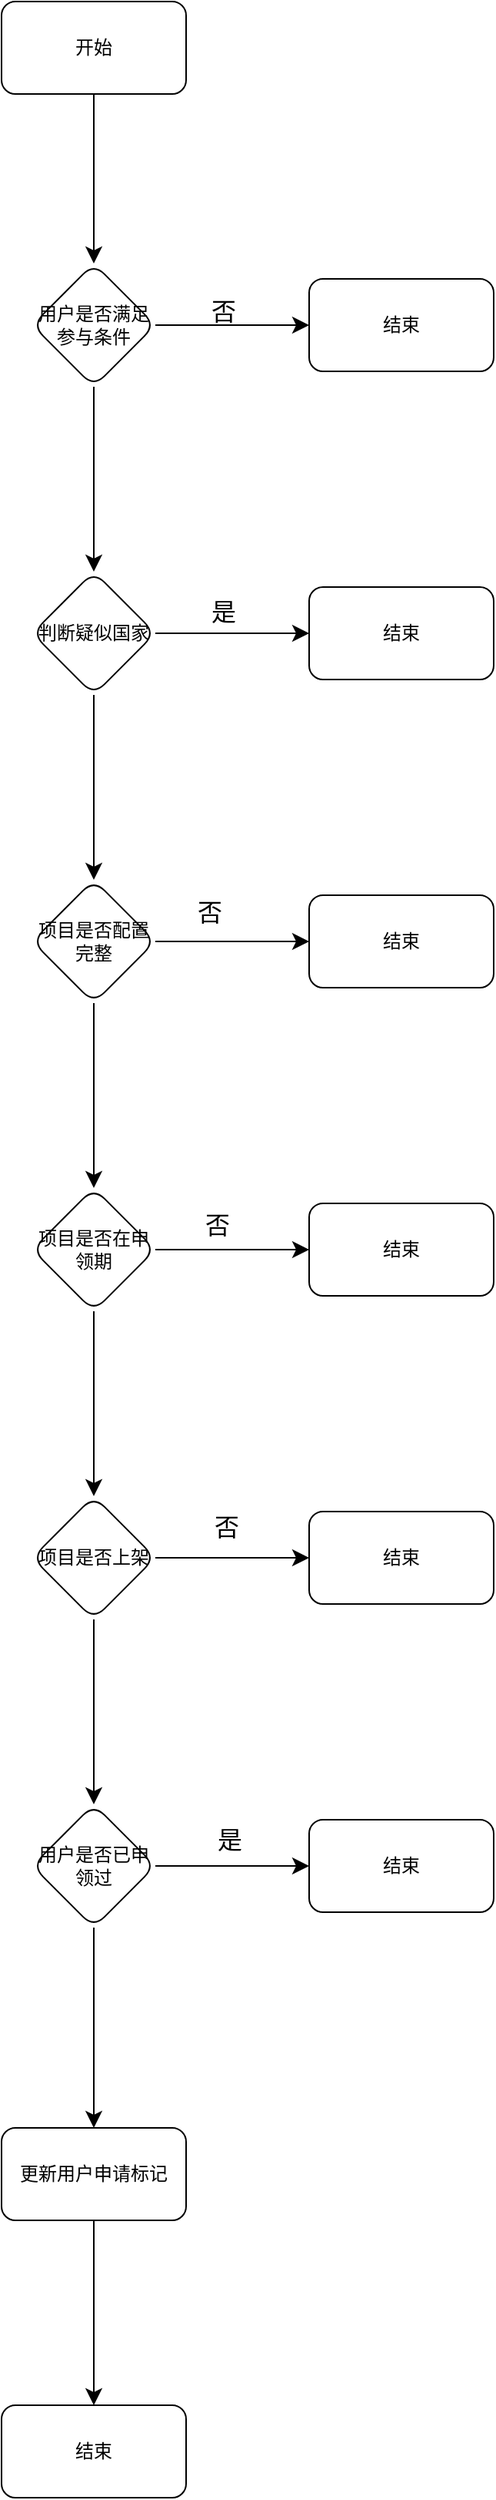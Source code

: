 <mxfile version="23.1.7" type="github">
  <diagram name="第 1 页" id="AhwA7_3tQPrvb8vTGNeQ">
    <mxGraphModel dx="954" dy="2739" grid="0" gridSize="10" guides="1" tooltips="1" connect="1" arrows="1" fold="1" page="0" pageScale="1" pageWidth="200000" pageHeight="200000" math="0" shadow="0">
      <root>
        <mxCell id="0" />
        <mxCell id="1" parent="0" />
        <mxCell id="-DBaecrp_-SRVVr6M8FW-3" value="" style="edgeStyle=none;curved=1;rounded=0;orthogonalLoop=1;jettySize=auto;html=1;fontSize=12;startSize=8;endSize=8;" edge="1" parent="1" source="-DBaecrp_-SRVVr6M8FW-1" target="-DBaecrp_-SRVVr6M8FW-2">
          <mxGeometry relative="1" as="geometry" />
        </mxCell>
        <mxCell id="-DBaecrp_-SRVVr6M8FW-1" value="开始" style="rounded=1;whiteSpace=wrap;html=1;" vertex="1" parent="1">
          <mxGeometry x="48" y="-1730" width="120" height="60" as="geometry" />
        </mxCell>
        <mxCell id="-DBaecrp_-SRVVr6M8FW-5" value="" style="edgeStyle=none;curved=1;rounded=0;orthogonalLoop=1;jettySize=auto;html=1;fontSize=12;startSize=8;endSize=8;" edge="1" parent="1" source="-DBaecrp_-SRVVr6M8FW-2" target="-DBaecrp_-SRVVr6M8FW-4">
          <mxGeometry relative="1" as="geometry" />
        </mxCell>
        <mxCell id="-DBaecrp_-SRVVr6M8FW-8" value="" style="edgeStyle=none;curved=1;rounded=0;orthogonalLoop=1;jettySize=auto;html=1;fontSize=12;startSize=8;endSize=8;" edge="1" parent="1" source="-DBaecrp_-SRVVr6M8FW-2" target="-DBaecrp_-SRVVr6M8FW-7">
          <mxGeometry relative="1" as="geometry" />
        </mxCell>
        <mxCell id="-DBaecrp_-SRVVr6M8FW-2" value="用户是否满足参与条件" style="rhombus;whiteSpace=wrap;html=1;rounded=1;" vertex="1" parent="1">
          <mxGeometry x="68" y="-1560" width="80" height="80" as="geometry" />
        </mxCell>
        <mxCell id="-DBaecrp_-SRVVr6M8FW-4" value="结束" style="whiteSpace=wrap;html=1;rounded=1;" vertex="1" parent="1">
          <mxGeometry x="248" y="-1550" width="120" height="60" as="geometry" />
        </mxCell>
        <mxCell id="-DBaecrp_-SRVVr6M8FW-6" value="否" style="text;html=1;align=center;verticalAlign=middle;resizable=0;points=[];autosize=1;strokeColor=none;fillColor=none;fontSize=16;" vertex="1" parent="1">
          <mxGeometry x="174.5" y="-1544.5" width="34" height="31" as="geometry" />
        </mxCell>
        <mxCell id="-DBaecrp_-SRVVr6M8FW-10" value="" style="edgeStyle=none;curved=1;rounded=0;orthogonalLoop=1;jettySize=auto;html=1;fontSize=12;startSize=8;endSize=8;" edge="1" parent="1" source="-DBaecrp_-SRVVr6M8FW-7" target="-DBaecrp_-SRVVr6M8FW-9">
          <mxGeometry relative="1" as="geometry" />
        </mxCell>
        <mxCell id="-DBaecrp_-SRVVr6M8FW-13" value="" style="edgeStyle=none;curved=1;rounded=0;orthogonalLoop=1;jettySize=auto;html=1;fontSize=12;startSize=8;endSize=8;" edge="1" parent="1" source="-DBaecrp_-SRVVr6M8FW-7" target="-DBaecrp_-SRVVr6M8FW-12">
          <mxGeometry relative="1" as="geometry" />
        </mxCell>
        <mxCell id="-DBaecrp_-SRVVr6M8FW-7" value="判断疑似国家" style="rhombus;whiteSpace=wrap;html=1;rounded=1;" vertex="1" parent="1">
          <mxGeometry x="68" y="-1360" width="80" height="80" as="geometry" />
        </mxCell>
        <mxCell id="-DBaecrp_-SRVVr6M8FW-9" value="结束" style="whiteSpace=wrap;html=1;rounded=1;" vertex="1" parent="1">
          <mxGeometry x="248" y="-1350" width="120" height="60" as="geometry" />
        </mxCell>
        <mxCell id="-DBaecrp_-SRVVr6M8FW-11" value="是" style="text;html=1;align=center;verticalAlign=middle;resizable=0;points=[];autosize=1;strokeColor=none;fillColor=none;fontSize=16;" vertex="1" parent="1">
          <mxGeometry x="174.5" y="-1349.5" width="34" height="31" as="geometry" />
        </mxCell>
        <mxCell id="-DBaecrp_-SRVVr6M8FW-15" value="" style="edgeStyle=none;curved=1;rounded=0;orthogonalLoop=1;jettySize=auto;html=1;fontSize=12;startSize=8;endSize=8;" edge="1" parent="1" source="-DBaecrp_-SRVVr6M8FW-12" target="-DBaecrp_-SRVVr6M8FW-14">
          <mxGeometry relative="1" as="geometry" />
        </mxCell>
        <mxCell id="-DBaecrp_-SRVVr6M8FW-18" value="" style="edgeStyle=none;curved=1;rounded=0;orthogonalLoop=1;jettySize=auto;html=1;fontSize=12;startSize=8;endSize=8;" edge="1" parent="1" source="-DBaecrp_-SRVVr6M8FW-12" target="-DBaecrp_-SRVVr6M8FW-17">
          <mxGeometry relative="1" as="geometry" />
        </mxCell>
        <mxCell id="-DBaecrp_-SRVVr6M8FW-12" value="项目是否配置完整" style="rhombus;whiteSpace=wrap;html=1;rounded=1;" vertex="1" parent="1">
          <mxGeometry x="68" y="-1160" width="80" height="80" as="geometry" />
        </mxCell>
        <mxCell id="-DBaecrp_-SRVVr6M8FW-14" value="结束" style="whiteSpace=wrap;html=1;rounded=1;" vertex="1" parent="1">
          <mxGeometry x="248" y="-1150" width="120" height="60" as="geometry" />
        </mxCell>
        <mxCell id="-DBaecrp_-SRVVr6M8FW-16" value="否" style="text;html=1;align=center;verticalAlign=middle;resizable=0;points=[];autosize=1;strokeColor=none;fillColor=none;fontSize=16;" vertex="1" parent="1">
          <mxGeometry x="165.5" y="-1154.5" width="34" height="31" as="geometry" />
        </mxCell>
        <mxCell id="-DBaecrp_-SRVVr6M8FW-20" value="" style="edgeStyle=none;curved=1;rounded=0;orthogonalLoop=1;jettySize=auto;html=1;fontSize=12;startSize=8;endSize=8;" edge="1" parent="1" source="-DBaecrp_-SRVVr6M8FW-17" target="-DBaecrp_-SRVVr6M8FW-19">
          <mxGeometry relative="1" as="geometry" />
        </mxCell>
        <mxCell id="-DBaecrp_-SRVVr6M8FW-23" value="" style="edgeStyle=none;curved=1;rounded=0;orthogonalLoop=1;jettySize=auto;html=1;fontSize=12;startSize=8;endSize=8;" edge="1" parent="1" source="-DBaecrp_-SRVVr6M8FW-17" target="-DBaecrp_-SRVVr6M8FW-22">
          <mxGeometry relative="1" as="geometry" />
        </mxCell>
        <mxCell id="-DBaecrp_-SRVVr6M8FW-17" value="项目是否在申领期" style="rhombus;whiteSpace=wrap;html=1;rounded=1;" vertex="1" parent="1">
          <mxGeometry x="68" y="-960" width="80" height="80" as="geometry" />
        </mxCell>
        <mxCell id="-DBaecrp_-SRVVr6M8FW-19" value="结束" style="whiteSpace=wrap;html=1;rounded=1;" vertex="1" parent="1">
          <mxGeometry x="248" y="-950" width="120" height="60" as="geometry" />
        </mxCell>
        <mxCell id="-DBaecrp_-SRVVr6M8FW-21" value="否" style="text;html=1;align=center;verticalAlign=middle;resizable=0;points=[];autosize=1;strokeColor=none;fillColor=none;fontSize=16;" vertex="1" parent="1">
          <mxGeometry x="170.5" y="-951.5" width="34" height="31" as="geometry" />
        </mxCell>
        <mxCell id="-DBaecrp_-SRVVr6M8FW-25" value="" style="edgeStyle=none;curved=1;rounded=0;orthogonalLoop=1;jettySize=auto;html=1;fontSize=12;startSize=8;endSize=8;" edge="1" parent="1" source="-DBaecrp_-SRVVr6M8FW-22" target="-DBaecrp_-SRVVr6M8FW-24">
          <mxGeometry relative="1" as="geometry" />
        </mxCell>
        <mxCell id="-DBaecrp_-SRVVr6M8FW-30" value="" style="edgeStyle=none;curved=1;rounded=0;orthogonalLoop=1;jettySize=auto;html=1;fontSize=12;startSize=8;endSize=8;" edge="1" parent="1" source="-DBaecrp_-SRVVr6M8FW-22" target="-DBaecrp_-SRVVr6M8FW-29">
          <mxGeometry relative="1" as="geometry" />
        </mxCell>
        <mxCell id="-DBaecrp_-SRVVr6M8FW-22" value="项目是否上架" style="rhombus;whiteSpace=wrap;html=1;rounded=1;" vertex="1" parent="1">
          <mxGeometry x="68" y="-760" width="80" height="80" as="geometry" />
        </mxCell>
        <mxCell id="-DBaecrp_-SRVVr6M8FW-24" value="结束" style="whiteSpace=wrap;html=1;rounded=1;" vertex="1" parent="1">
          <mxGeometry x="248" y="-750" width="120" height="60" as="geometry" />
        </mxCell>
        <mxCell id="-DBaecrp_-SRVVr6M8FW-26" value="否" style="text;html=1;align=center;verticalAlign=middle;resizable=0;points=[];autosize=1;strokeColor=none;fillColor=none;fontSize=16;" vertex="1" parent="1">
          <mxGeometry x="176.5" y="-755.5" width="34" height="31" as="geometry" />
        </mxCell>
        <mxCell id="-DBaecrp_-SRVVr6M8FW-32" value="" style="edgeStyle=none;curved=1;rounded=0;orthogonalLoop=1;jettySize=auto;html=1;fontSize=12;startSize=8;endSize=8;" edge="1" parent="1" source="-DBaecrp_-SRVVr6M8FW-29" target="-DBaecrp_-SRVVr6M8FW-31">
          <mxGeometry relative="1" as="geometry" />
        </mxCell>
        <mxCell id="-DBaecrp_-SRVVr6M8FW-36" value="" style="edgeStyle=none;curved=1;rounded=0;orthogonalLoop=1;jettySize=auto;html=1;fontSize=12;startSize=8;endSize=8;" edge="1" parent="1" source="-DBaecrp_-SRVVr6M8FW-29" target="-DBaecrp_-SRVVr6M8FW-35">
          <mxGeometry relative="1" as="geometry" />
        </mxCell>
        <mxCell id="-DBaecrp_-SRVVr6M8FW-29" value="用户是否已申领过" style="rhombus;whiteSpace=wrap;html=1;rounded=1;" vertex="1" parent="1">
          <mxGeometry x="68" y="-560" width="80" height="80" as="geometry" />
        </mxCell>
        <mxCell id="-DBaecrp_-SRVVr6M8FW-31" value="结束" style="whiteSpace=wrap;html=1;rounded=1;" vertex="1" parent="1">
          <mxGeometry x="248" y="-550" width="120" height="60" as="geometry" />
        </mxCell>
        <mxCell id="-DBaecrp_-SRVVr6M8FW-34" value="是" style="text;html=1;align=center;verticalAlign=middle;resizable=0;points=[];autosize=1;strokeColor=none;fillColor=none;fontSize=16;" vertex="1" parent="1">
          <mxGeometry x="178.5" y="-552.5" width="34" height="31" as="geometry" />
        </mxCell>
        <mxCell id="-DBaecrp_-SRVVr6M8FW-38" value="" style="edgeStyle=none;curved=1;rounded=0;orthogonalLoop=1;jettySize=auto;html=1;fontSize=12;startSize=8;endSize=8;" edge="1" parent="1" source="-DBaecrp_-SRVVr6M8FW-35" target="-DBaecrp_-SRVVr6M8FW-37">
          <mxGeometry relative="1" as="geometry" />
        </mxCell>
        <mxCell id="-DBaecrp_-SRVVr6M8FW-35" value="更新用户申请标记" style="whiteSpace=wrap;html=1;rounded=1;" vertex="1" parent="1">
          <mxGeometry x="48" y="-350" width="120" height="60" as="geometry" />
        </mxCell>
        <mxCell id="-DBaecrp_-SRVVr6M8FW-37" value="结束" style="whiteSpace=wrap;html=1;rounded=1;" vertex="1" parent="1">
          <mxGeometry x="48" y="-170" width="120" height="60" as="geometry" />
        </mxCell>
      </root>
    </mxGraphModel>
  </diagram>
</mxfile>
